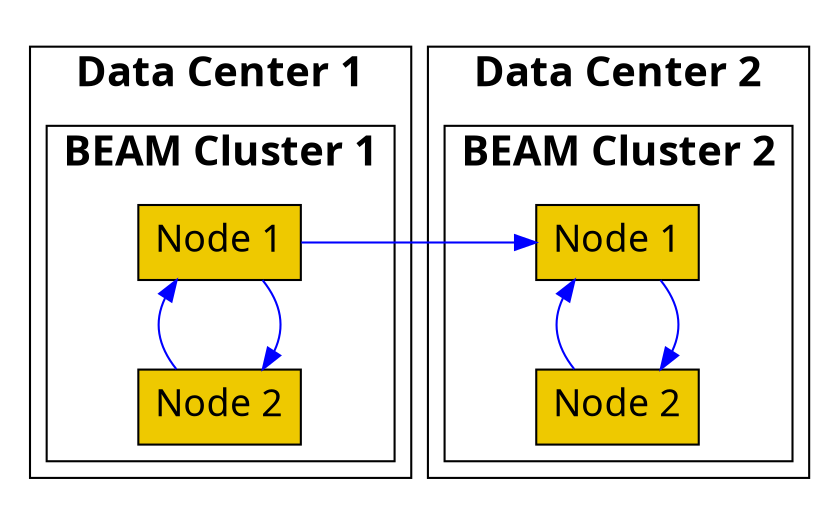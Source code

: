 digraph GS {

    graph [pad=0.2, nodesep=0.6 fontname="UbuntuMono", fontsize=20]
    node [shape=box, style=filled, fontname="UbuntuMono", fontsize=18]
    rankdir="LR";

    subgraph clusterDC1 {
        label = <<b>Data Center 1</b>>;

        subgraph clusterBEAM1 {
            label = <<b>BEAM Cluster 1</b>>;

            Node1 [fillcolor=gold2, label="Node 1"];
            Node2 [fillcolor=gold2, label="Node 2"];
            rank="same" {Node1, Node2}
        }
    }

    subgraph clusterDC2 {
        label = <<b>Data Center 2</b>>;

        subgraph clusterBEAM2 {
            label = <<b>BEAM Cluster 2</b>>;

            Node3 [fillcolor=gold2, label="Node 1"];
            Node4 [fillcolor=gold2, label="Node 2"];
            rank="same" {Node3, Node4}
        }
    }

    edge [weight=1 color=blue];
    Node1 -> Node3

    Node1 -> Node2
    Node2 -> Node1

    Node3 -> Node4
    Node4 -> Node3
}

